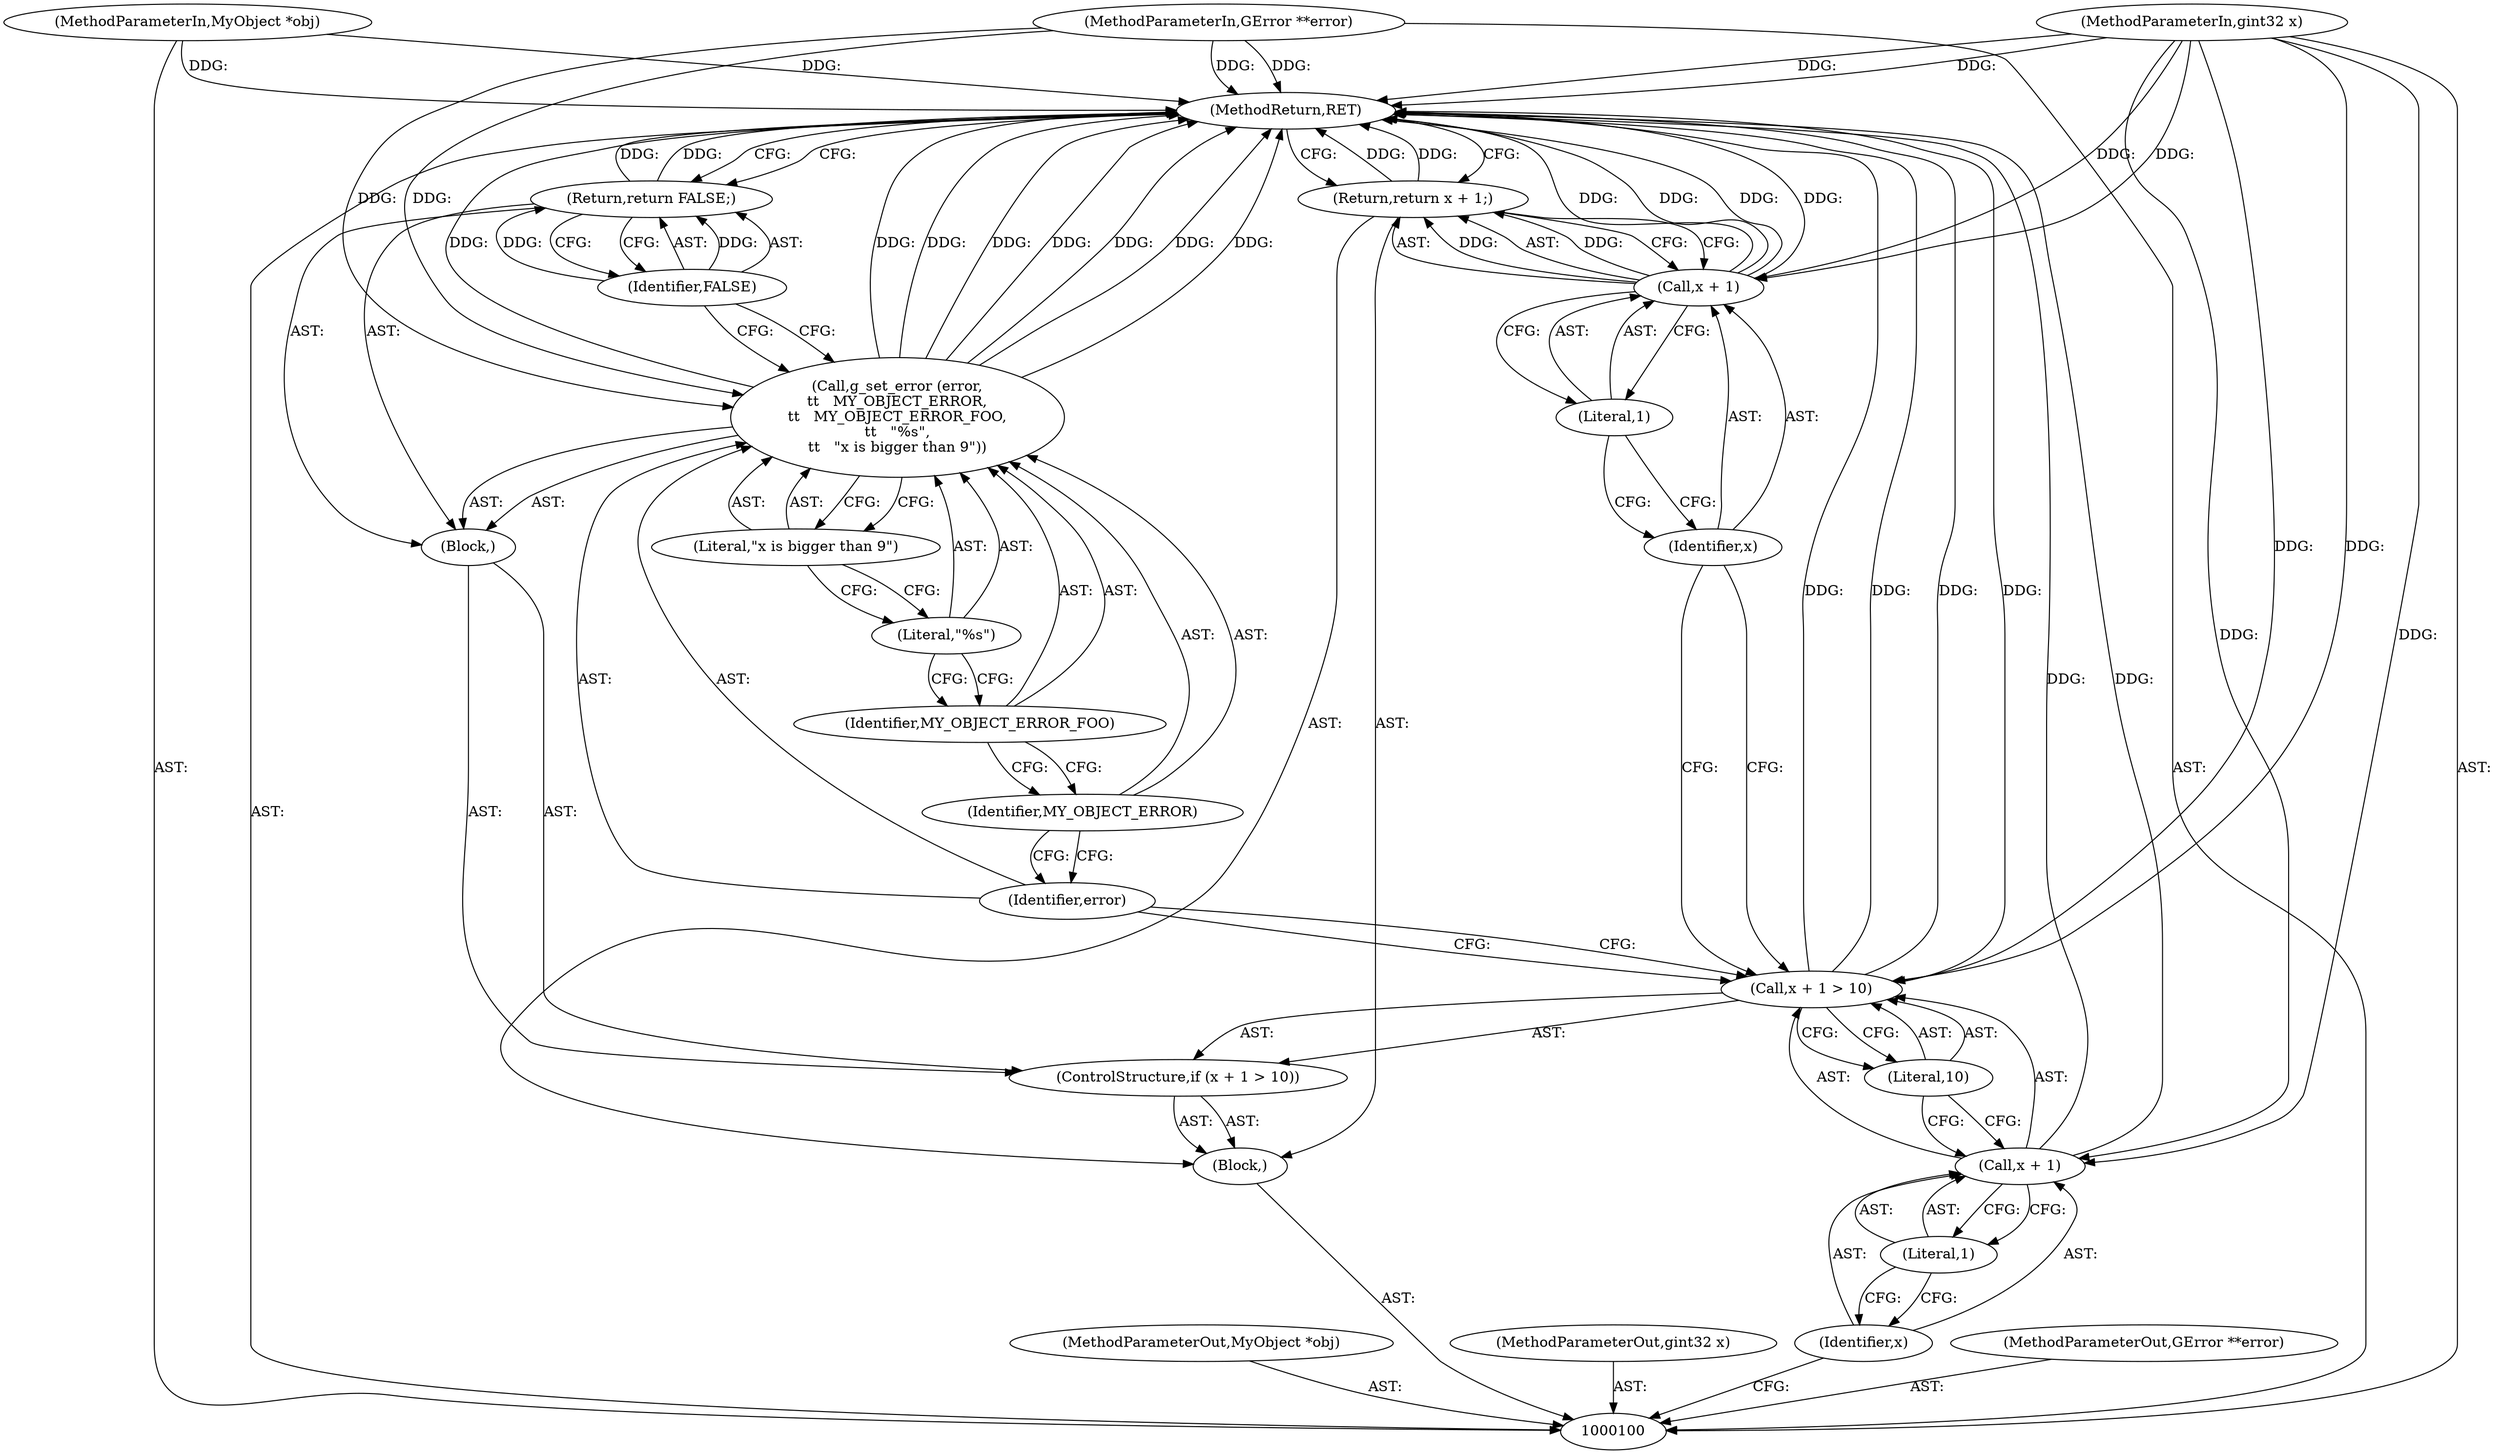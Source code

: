 digraph "1_dbus_9a6bce9b615abca6068348c1606ba8eaf13d9ae0_24" {
"1000124" [label="(MethodReturn,RET)"];
"1000101" [label="(MethodParameterIn,MyObject *obj)"];
"1000151" [label="(MethodParameterOut,MyObject *obj)"];
"1000102" [label="(MethodParameterIn,gint32 x)"];
"1000152" [label="(MethodParameterOut,gint32 x)"];
"1000103" [label="(MethodParameterIn,GError **error)"];
"1000153" [label="(MethodParameterOut,GError **error)"];
"1000119" [label="(Identifier,FALSE)"];
"1000118" [label="(Return,return FALSE;)"];
"1000123" [label="(Literal,1)"];
"1000120" [label="(Return,return x + 1;)"];
"1000121" [label="(Call,x + 1)"];
"1000122" [label="(Identifier,x)"];
"1000104" [label="(Block,)"];
"1000109" [label="(Literal,1)"];
"1000110" [label="(Literal,10)"];
"1000105" [label="(ControlStructure,if (x + 1 > 10))"];
"1000106" [label="(Call,x + 1 > 10)"];
"1000107" [label="(Call,x + 1)"];
"1000108" [label="(Identifier,x)"];
"1000111" [label="(Block,)"];
"1000113" [label="(Identifier,error)"];
"1000112" [label="(Call,g_set_error (error,\n\t\t   MY_OBJECT_ERROR,\n\t\t   MY_OBJECT_ERROR_FOO,\n\t\t   \"%s\",\n\t\t   \"x is bigger than 9\"))"];
"1000114" [label="(Identifier,MY_OBJECT_ERROR)"];
"1000115" [label="(Identifier,MY_OBJECT_ERROR_FOO)"];
"1000116" [label="(Literal,\"%s\")"];
"1000117" [label="(Literal,\"x is bigger than 9\")"];
"1000124" -> "1000100"  [label="AST: "];
"1000124" -> "1000118"  [label="CFG: "];
"1000124" -> "1000120"  [label="CFG: "];
"1000107" -> "1000124"  [label="DDG: "];
"1000106" -> "1000124"  [label="DDG: "];
"1000106" -> "1000124"  [label="DDG: "];
"1000112" -> "1000124"  [label="DDG: "];
"1000112" -> "1000124"  [label="DDG: "];
"1000112" -> "1000124"  [label="DDG: "];
"1000112" -> "1000124"  [label="DDG: "];
"1000103" -> "1000124"  [label="DDG: "];
"1000121" -> "1000124"  [label="DDG: "];
"1000121" -> "1000124"  [label="DDG: "];
"1000102" -> "1000124"  [label="DDG: "];
"1000101" -> "1000124"  [label="DDG: "];
"1000118" -> "1000124"  [label="DDG: "];
"1000120" -> "1000124"  [label="DDG: "];
"1000101" -> "1000100"  [label="AST: "];
"1000101" -> "1000124"  [label="DDG: "];
"1000151" -> "1000100"  [label="AST: "];
"1000102" -> "1000100"  [label="AST: "];
"1000102" -> "1000124"  [label="DDG: "];
"1000102" -> "1000106"  [label="DDG: "];
"1000102" -> "1000107"  [label="DDG: "];
"1000102" -> "1000121"  [label="DDG: "];
"1000152" -> "1000100"  [label="AST: "];
"1000103" -> "1000100"  [label="AST: "];
"1000103" -> "1000124"  [label="DDG: "];
"1000103" -> "1000112"  [label="DDG: "];
"1000153" -> "1000100"  [label="AST: "];
"1000119" -> "1000118"  [label="AST: "];
"1000119" -> "1000112"  [label="CFG: "];
"1000118" -> "1000119"  [label="CFG: "];
"1000119" -> "1000118"  [label="DDG: "];
"1000118" -> "1000111"  [label="AST: "];
"1000118" -> "1000119"  [label="CFG: "];
"1000119" -> "1000118"  [label="AST: "];
"1000124" -> "1000118"  [label="CFG: "];
"1000118" -> "1000124"  [label="DDG: "];
"1000119" -> "1000118"  [label="DDG: "];
"1000123" -> "1000121"  [label="AST: "];
"1000123" -> "1000122"  [label="CFG: "];
"1000121" -> "1000123"  [label="CFG: "];
"1000120" -> "1000104"  [label="AST: "];
"1000120" -> "1000121"  [label="CFG: "];
"1000121" -> "1000120"  [label="AST: "];
"1000124" -> "1000120"  [label="CFG: "];
"1000120" -> "1000124"  [label="DDG: "];
"1000121" -> "1000120"  [label="DDG: "];
"1000121" -> "1000120"  [label="AST: "];
"1000121" -> "1000123"  [label="CFG: "];
"1000122" -> "1000121"  [label="AST: "];
"1000123" -> "1000121"  [label="AST: "];
"1000120" -> "1000121"  [label="CFG: "];
"1000121" -> "1000124"  [label="DDG: "];
"1000121" -> "1000124"  [label="DDG: "];
"1000121" -> "1000120"  [label="DDG: "];
"1000102" -> "1000121"  [label="DDG: "];
"1000122" -> "1000121"  [label="AST: "];
"1000122" -> "1000106"  [label="CFG: "];
"1000123" -> "1000122"  [label="CFG: "];
"1000104" -> "1000100"  [label="AST: "];
"1000105" -> "1000104"  [label="AST: "];
"1000120" -> "1000104"  [label="AST: "];
"1000109" -> "1000107"  [label="AST: "];
"1000109" -> "1000108"  [label="CFG: "];
"1000107" -> "1000109"  [label="CFG: "];
"1000110" -> "1000106"  [label="AST: "];
"1000110" -> "1000107"  [label="CFG: "];
"1000106" -> "1000110"  [label="CFG: "];
"1000105" -> "1000104"  [label="AST: "];
"1000106" -> "1000105"  [label="AST: "];
"1000111" -> "1000105"  [label="AST: "];
"1000106" -> "1000105"  [label="AST: "];
"1000106" -> "1000110"  [label="CFG: "];
"1000107" -> "1000106"  [label="AST: "];
"1000110" -> "1000106"  [label="AST: "];
"1000113" -> "1000106"  [label="CFG: "];
"1000122" -> "1000106"  [label="CFG: "];
"1000106" -> "1000124"  [label="DDG: "];
"1000106" -> "1000124"  [label="DDG: "];
"1000102" -> "1000106"  [label="DDG: "];
"1000107" -> "1000106"  [label="AST: "];
"1000107" -> "1000109"  [label="CFG: "];
"1000108" -> "1000107"  [label="AST: "];
"1000109" -> "1000107"  [label="AST: "];
"1000110" -> "1000107"  [label="CFG: "];
"1000107" -> "1000124"  [label="DDG: "];
"1000102" -> "1000107"  [label="DDG: "];
"1000108" -> "1000107"  [label="AST: "];
"1000108" -> "1000100"  [label="CFG: "];
"1000109" -> "1000108"  [label="CFG: "];
"1000111" -> "1000105"  [label="AST: "];
"1000112" -> "1000111"  [label="AST: "];
"1000118" -> "1000111"  [label="AST: "];
"1000113" -> "1000112"  [label="AST: "];
"1000113" -> "1000106"  [label="CFG: "];
"1000114" -> "1000113"  [label="CFG: "];
"1000112" -> "1000111"  [label="AST: "];
"1000112" -> "1000117"  [label="CFG: "];
"1000113" -> "1000112"  [label="AST: "];
"1000114" -> "1000112"  [label="AST: "];
"1000115" -> "1000112"  [label="AST: "];
"1000116" -> "1000112"  [label="AST: "];
"1000117" -> "1000112"  [label="AST: "];
"1000119" -> "1000112"  [label="CFG: "];
"1000112" -> "1000124"  [label="DDG: "];
"1000112" -> "1000124"  [label="DDG: "];
"1000112" -> "1000124"  [label="DDG: "];
"1000112" -> "1000124"  [label="DDG: "];
"1000103" -> "1000112"  [label="DDG: "];
"1000114" -> "1000112"  [label="AST: "];
"1000114" -> "1000113"  [label="CFG: "];
"1000115" -> "1000114"  [label="CFG: "];
"1000115" -> "1000112"  [label="AST: "];
"1000115" -> "1000114"  [label="CFG: "];
"1000116" -> "1000115"  [label="CFG: "];
"1000116" -> "1000112"  [label="AST: "];
"1000116" -> "1000115"  [label="CFG: "];
"1000117" -> "1000116"  [label="CFG: "];
"1000117" -> "1000112"  [label="AST: "];
"1000117" -> "1000116"  [label="CFG: "];
"1000112" -> "1000117"  [label="CFG: "];
}
